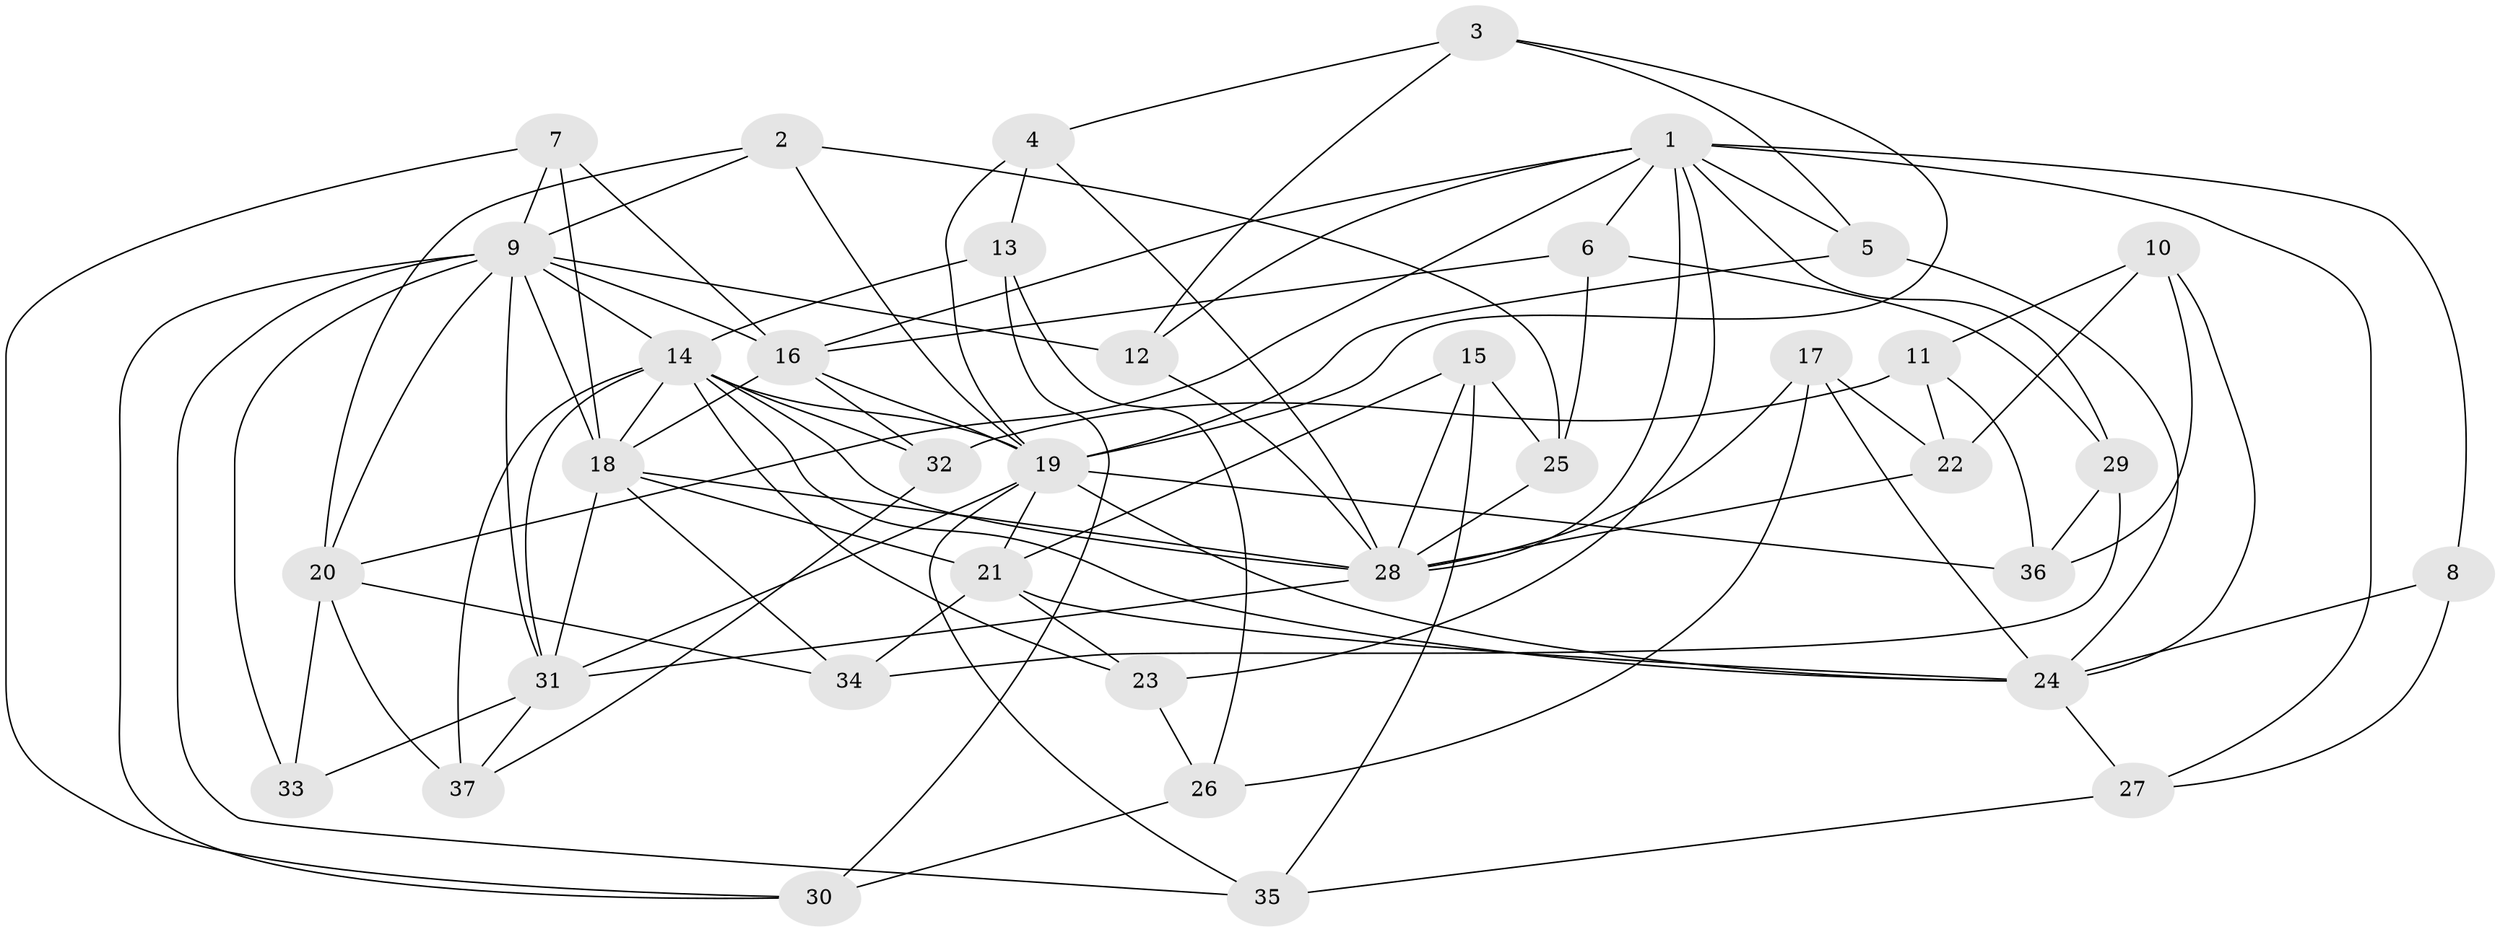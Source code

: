// original degree distribution, {4: 1.0}
// Generated by graph-tools (version 1.1) at 2025/37/03/09/25 02:37:59]
// undirected, 37 vertices, 98 edges
graph export_dot {
graph [start="1"]
  node [color=gray90,style=filled];
  1;
  2;
  3;
  4;
  5;
  6;
  7;
  8;
  9;
  10;
  11;
  12;
  13;
  14;
  15;
  16;
  17;
  18;
  19;
  20;
  21;
  22;
  23;
  24;
  25;
  26;
  27;
  28;
  29;
  30;
  31;
  32;
  33;
  34;
  35;
  36;
  37;
  1 -- 5 [weight=1.0];
  1 -- 6 [weight=1.0];
  1 -- 8 [weight=1.0];
  1 -- 12 [weight=1.0];
  1 -- 16 [weight=1.0];
  1 -- 20 [weight=2.0];
  1 -- 23 [weight=1.0];
  1 -- 27 [weight=1.0];
  1 -- 28 [weight=2.0];
  1 -- 29 [weight=1.0];
  2 -- 9 [weight=1.0];
  2 -- 19 [weight=1.0];
  2 -- 20 [weight=1.0];
  2 -- 25 [weight=1.0];
  3 -- 4 [weight=1.0];
  3 -- 5 [weight=1.0];
  3 -- 12 [weight=1.0];
  3 -- 19 [weight=1.0];
  4 -- 13 [weight=1.0];
  4 -- 19 [weight=1.0];
  4 -- 28 [weight=1.0];
  5 -- 19 [weight=1.0];
  5 -- 24 [weight=1.0];
  6 -- 16 [weight=1.0];
  6 -- 25 [weight=1.0];
  6 -- 29 [weight=1.0];
  7 -- 9 [weight=1.0];
  7 -- 16 [weight=1.0];
  7 -- 18 [weight=1.0];
  7 -- 30 [weight=1.0];
  8 -- 24 [weight=2.0];
  8 -- 27 [weight=1.0];
  9 -- 12 [weight=1.0];
  9 -- 14 [weight=1.0];
  9 -- 16 [weight=1.0];
  9 -- 18 [weight=2.0];
  9 -- 20 [weight=1.0];
  9 -- 30 [weight=1.0];
  9 -- 31 [weight=1.0];
  9 -- 33 [weight=1.0];
  9 -- 35 [weight=1.0];
  10 -- 11 [weight=1.0];
  10 -- 22 [weight=1.0];
  10 -- 24 [weight=1.0];
  10 -- 36 [weight=1.0];
  11 -- 22 [weight=1.0];
  11 -- 32 [weight=1.0];
  11 -- 36 [weight=1.0];
  12 -- 28 [weight=1.0];
  13 -- 14 [weight=1.0];
  13 -- 26 [weight=1.0];
  13 -- 30 [weight=1.0];
  14 -- 18 [weight=1.0];
  14 -- 19 [weight=2.0];
  14 -- 23 [weight=1.0];
  14 -- 24 [weight=2.0];
  14 -- 28 [weight=1.0];
  14 -- 31 [weight=1.0];
  14 -- 32 [weight=1.0];
  14 -- 37 [weight=1.0];
  15 -- 21 [weight=1.0];
  15 -- 25 [weight=1.0];
  15 -- 28 [weight=1.0];
  15 -- 35 [weight=1.0];
  16 -- 18 [weight=2.0];
  16 -- 19 [weight=1.0];
  16 -- 32 [weight=1.0];
  17 -- 22 [weight=1.0];
  17 -- 24 [weight=1.0];
  17 -- 26 [weight=1.0];
  17 -- 28 [weight=1.0];
  18 -- 21 [weight=1.0];
  18 -- 28 [weight=1.0];
  18 -- 31 [weight=1.0];
  18 -- 34 [weight=1.0];
  19 -- 21 [weight=1.0];
  19 -- 24 [weight=1.0];
  19 -- 31 [weight=1.0];
  19 -- 35 [weight=1.0];
  19 -- 36 [weight=1.0];
  20 -- 33 [weight=2.0];
  20 -- 34 [weight=1.0];
  20 -- 37 [weight=1.0];
  21 -- 23 [weight=1.0];
  21 -- 24 [weight=1.0];
  21 -- 34 [weight=1.0];
  22 -- 28 [weight=1.0];
  23 -- 26 [weight=1.0];
  24 -- 27 [weight=1.0];
  25 -- 28 [weight=1.0];
  26 -- 30 [weight=1.0];
  27 -- 35 [weight=1.0];
  28 -- 31 [weight=2.0];
  29 -- 34 [weight=1.0];
  29 -- 36 [weight=1.0];
  31 -- 33 [weight=1.0];
  31 -- 37 [weight=1.0];
  32 -- 37 [weight=1.0];
}
